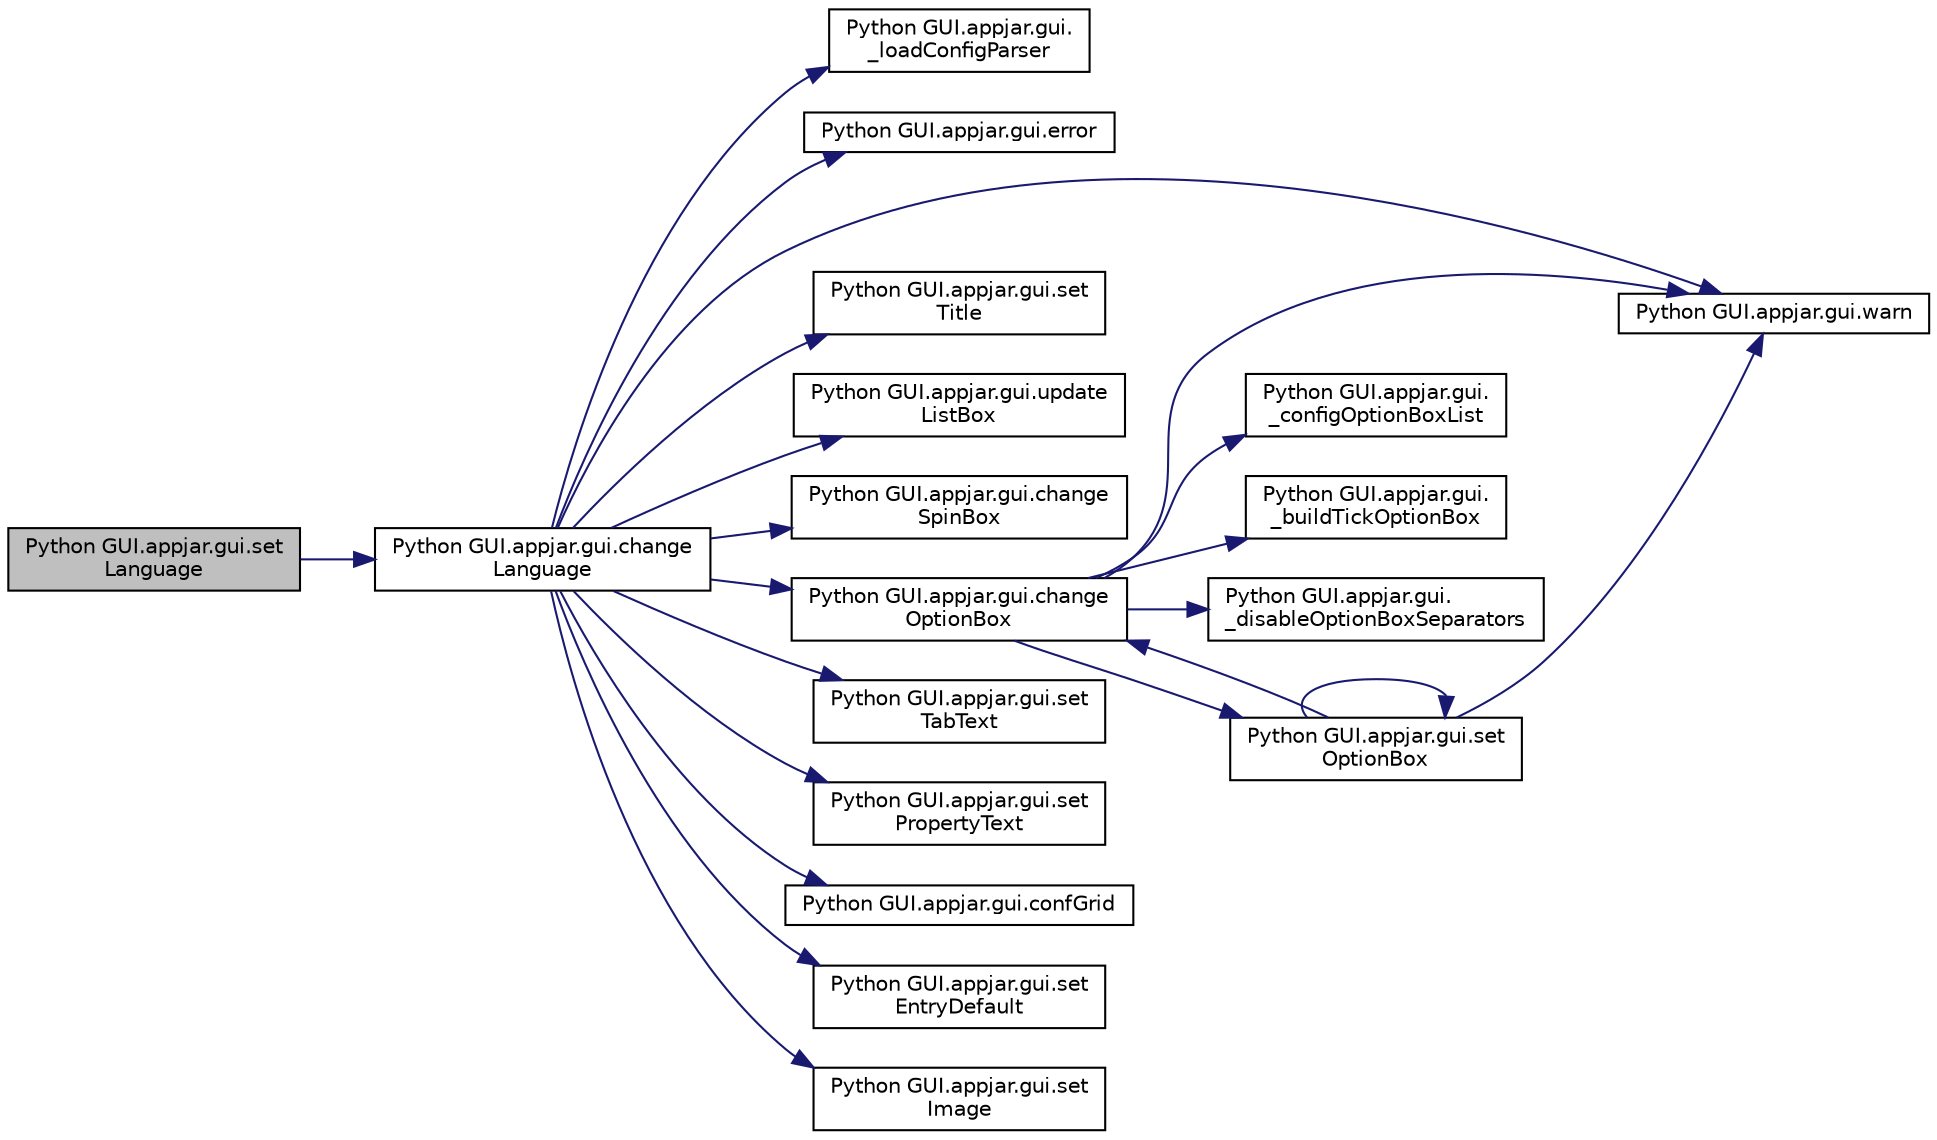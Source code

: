digraph "Python GUI.appjar.gui.setLanguage"
{
  edge [fontname="Helvetica",fontsize="10",labelfontname="Helvetica",labelfontsize="10"];
  node [fontname="Helvetica",fontsize="10",shape=record];
  rankdir="LR";
  Node1863 [label="Python GUI.appjar.gui.set\lLanguage",height=0.2,width=0.4,color="black", fillcolor="grey75", style="filled", fontcolor="black"];
  Node1863 -> Node1864 [color="midnightblue",fontsize="10",style="solid",fontname="Helvetica"];
  Node1864 [label="Python GUI.appjar.gui.change\lLanguage",height=0.2,width=0.4,color="black", fillcolor="white", style="filled",URL="$class_python_01_g_u_i_1_1appjar_1_1gui.html#ac1088d844cb4dc3cca7716ac5568d593"];
  Node1864 -> Node1865 [color="midnightblue",fontsize="10",style="solid",fontname="Helvetica"];
  Node1865 [label="Python GUI.appjar.gui.\l_loadConfigParser",height=0.2,width=0.4,color="black", fillcolor="white", style="filled",URL="$class_python_01_g_u_i_1_1appjar_1_1gui.html#a18c798c89fa1d417d9d6c99ae51d7c80"];
  Node1864 -> Node1866 [color="midnightblue",fontsize="10",style="solid",fontname="Helvetica"];
  Node1866 [label="Python GUI.appjar.gui.error",height=0.2,width=0.4,color="black", fillcolor="white", style="filled",URL="$class_python_01_g_u_i_1_1appjar_1_1gui.html#af22f729601dae6a052666888083813af"];
  Node1864 -> Node1867 [color="midnightblue",fontsize="10",style="solid",fontname="Helvetica"];
  Node1867 [label="Python GUI.appjar.gui.warn",height=0.2,width=0.4,color="black", fillcolor="white", style="filled",URL="$class_python_01_g_u_i_1_1appjar_1_1gui.html#aa0a271b0b17a802e6d7b598c12bcd930"];
  Node1864 -> Node1868 [color="midnightblue",fontsize="10",style="solid",fontname="Helvetica"];
  Node1868 [label="Python GUI.appjar.gui.set\lTitle",height=0.2,width=0.4,color="black", fillcolor="white", style="filled",URL="$class_python_01_g_u_i_1_1appjar_1_1gui.html#a73dc1334fe52db85d5031b481b16eac2"];
  Node1864 -> Node1869 [color="midnightblue",fontsize="10",style="solid",fontname="Helvetica"];
  Node1869 [label="Python GUI.appjar.gui.update\lListBox",height=0.2,width=0.4,color="black", fillcolor="white", style="filled",URL="$class_python_01_g_u_i_1_1appjar_1_1gui.html#a72e17f66cb3ff3899a61996585c8cca8"];
  Node1864 -> Node1870 [color="midnightblue",fontsize="10",style="solid",fontname="Helvetica"];
  Node1870 [label="Python GUI.appjar.gui.change\lSpinBox",height=0.2,width=0.4,color="black", fillcolor="white", style="filled",URL="$class_python_01_g_u_i_1_1appjar_1_1gui.html#a6099d4740f987d69f34d3eca9101e648"];
  Node1864 -> Node1871 [color="midnightblue",fontsize="10",style="solid",fontname="Helvetica"];
  Node1871 [label="Python GUI.appjar.gui.change\lOptionBox",height=0.2,width=0.4,color="black", fillcolor="white", style="filled",URL="$class_python_01_g_u_i_1_1appjar_1_1gui.html#a95d775949847e150b567e7df0ef2e256"];
  Node1871 -> Node1872 [color="midnightblue",fontsize="10",style="solid",fontname="Helvetica"];
  Node1872 [label="Python GUI.appjar.gui.\l_configOptionBoxList",height=0.2,width=0.4,color="black", fillcolor="white", style="filled",URL="$class_python_01_g_u_i_1_1appjar_1_1gui.html#acfb7c3fc747d60f1d1f9512eb8b9556f"];
  Node1871 -> Node1867 [color="midnightblue",fontsize="10",style="solid",fontname="Helvetica"];
  Node1871 -> Node1873 [color="midnightblue",fontsize="10",style="solid",fontname="Helvetica"];
  Node1873 [label="Python GUI.appjar.gui.\l_buildTickOptionBox",height=0.2,width=0.4,color="black", fillcolor="white", style="filled",URL="$class_python_01_g_u_i_1_1appjar_1_1gui.html#a76ec5d5b39fb1ad02983f3f8f5c18f80"];
  Node1871 -> Node1874 [color="midnightblue",fontsize="10",style="solid",fontname="Helvetica"];
  Node1874 [label="Python GUI.appjar.gui.\l_disableOptionBoxSeparators",height=0.2,width=0.4,color="black", fillcolor="white", style="filled",URL="$class_python_01_g_u_i_1_1appjar_1_1gui.html#a2d23e6d395871438260f9ebea3a50cba"];
  Node1871 -> Node1875 [color="midnightblue",fontsize="10",style="solid",fontname="Helvetica"];
  Node1875 [label="Python GUI.appjar.gui.set\lOptionBox",height=0.2,width=0.4,color="black", fillcolor="white", style="filled",URL="$class_python_01_g_u_i_1_1appjar_1_1gui.html#a3de52310d141739c74dfe53e032cc55c"];
  Node1875 -> Node1867 [color="midnightblue",fontsize="10",style="solid",fontname="Helvetica"];
  Node1875 -> Node1871 [color="midnightblue",fontsize="10",style="solid",fontname="Helvetica"];
  Node1875 -> Node1875 [color="midnightblue",fontsize="10",style="solid",fontname="Helvetica"];
  Node1864 -> Node1876 [color="midnightblue",fontsize="10",style="solid",fontname="Helvetica"];
  Node1876 [label="Python GUI.appjar.gui.set\lTabText",height=0.2,width=0.4,color="black", fillcolor="white", style="filled",URL="$class_python_01_g_u_i_1_1appjar_1_1gui.html#a18e2f8bad44e720bf31dcc0d3870e623"];
  Node1864 -> Node1877 [color="midnightblue",fontsize="10",style="solid",fontname="Helvetica"];
  Node1877 [label="Python GUI.appjar.gui.set\lPropertyText",height=0.2,width=0.4,color="black", fillcolor="white", style="filled",URL="$class_python_01_g_u_i_1_1appjar_1_1gui.html#a01556be924dbb540d7f67cc766536423"];
  Node1864 -> Node1878 [color="midnightblue",fontsize="10",style="solid",fontname="Helvetica"];
  Node1878 [label="Python GUI.appjar.gui.confGrid",height=0.2,width=0.4,color="black", fillcolor="white", style="filled",URL="$class_python_01_g_u_i_1_1appjar_1_1gui.html#a2e0fbedb93d5dafd843bf8db045c5404"];
  Node1864 -> Node1879 [color="midnightblue",fontsize="10",style="solid",fontname="Helvetica"];
  Node1879 [label="Python GUI.appjar.gui.set\lEntryDefault",height=0.2,width=0.4,color="black", fillcolor="white", style="filled",URL="$class_python_01_g_u_i_1_1appjar_1_1gui.html#a14b31221337d8c4a4b64f829015a2cca"];
  Node1864 -> Node1880 [color="midnightblue",fontsize="10",style="solid",fontname="Helvetica"];
  Node1880 [label="Python GUI.appjar.gui.set\lImage",height=0.2,width=0.4,color="black", fillcolor="white", style="filled",URL="$class_python_01_g_u_i_1_1appjar_1_1gui.html#a085d2df18f086bc4cdc8be986510ae1c"];
}
